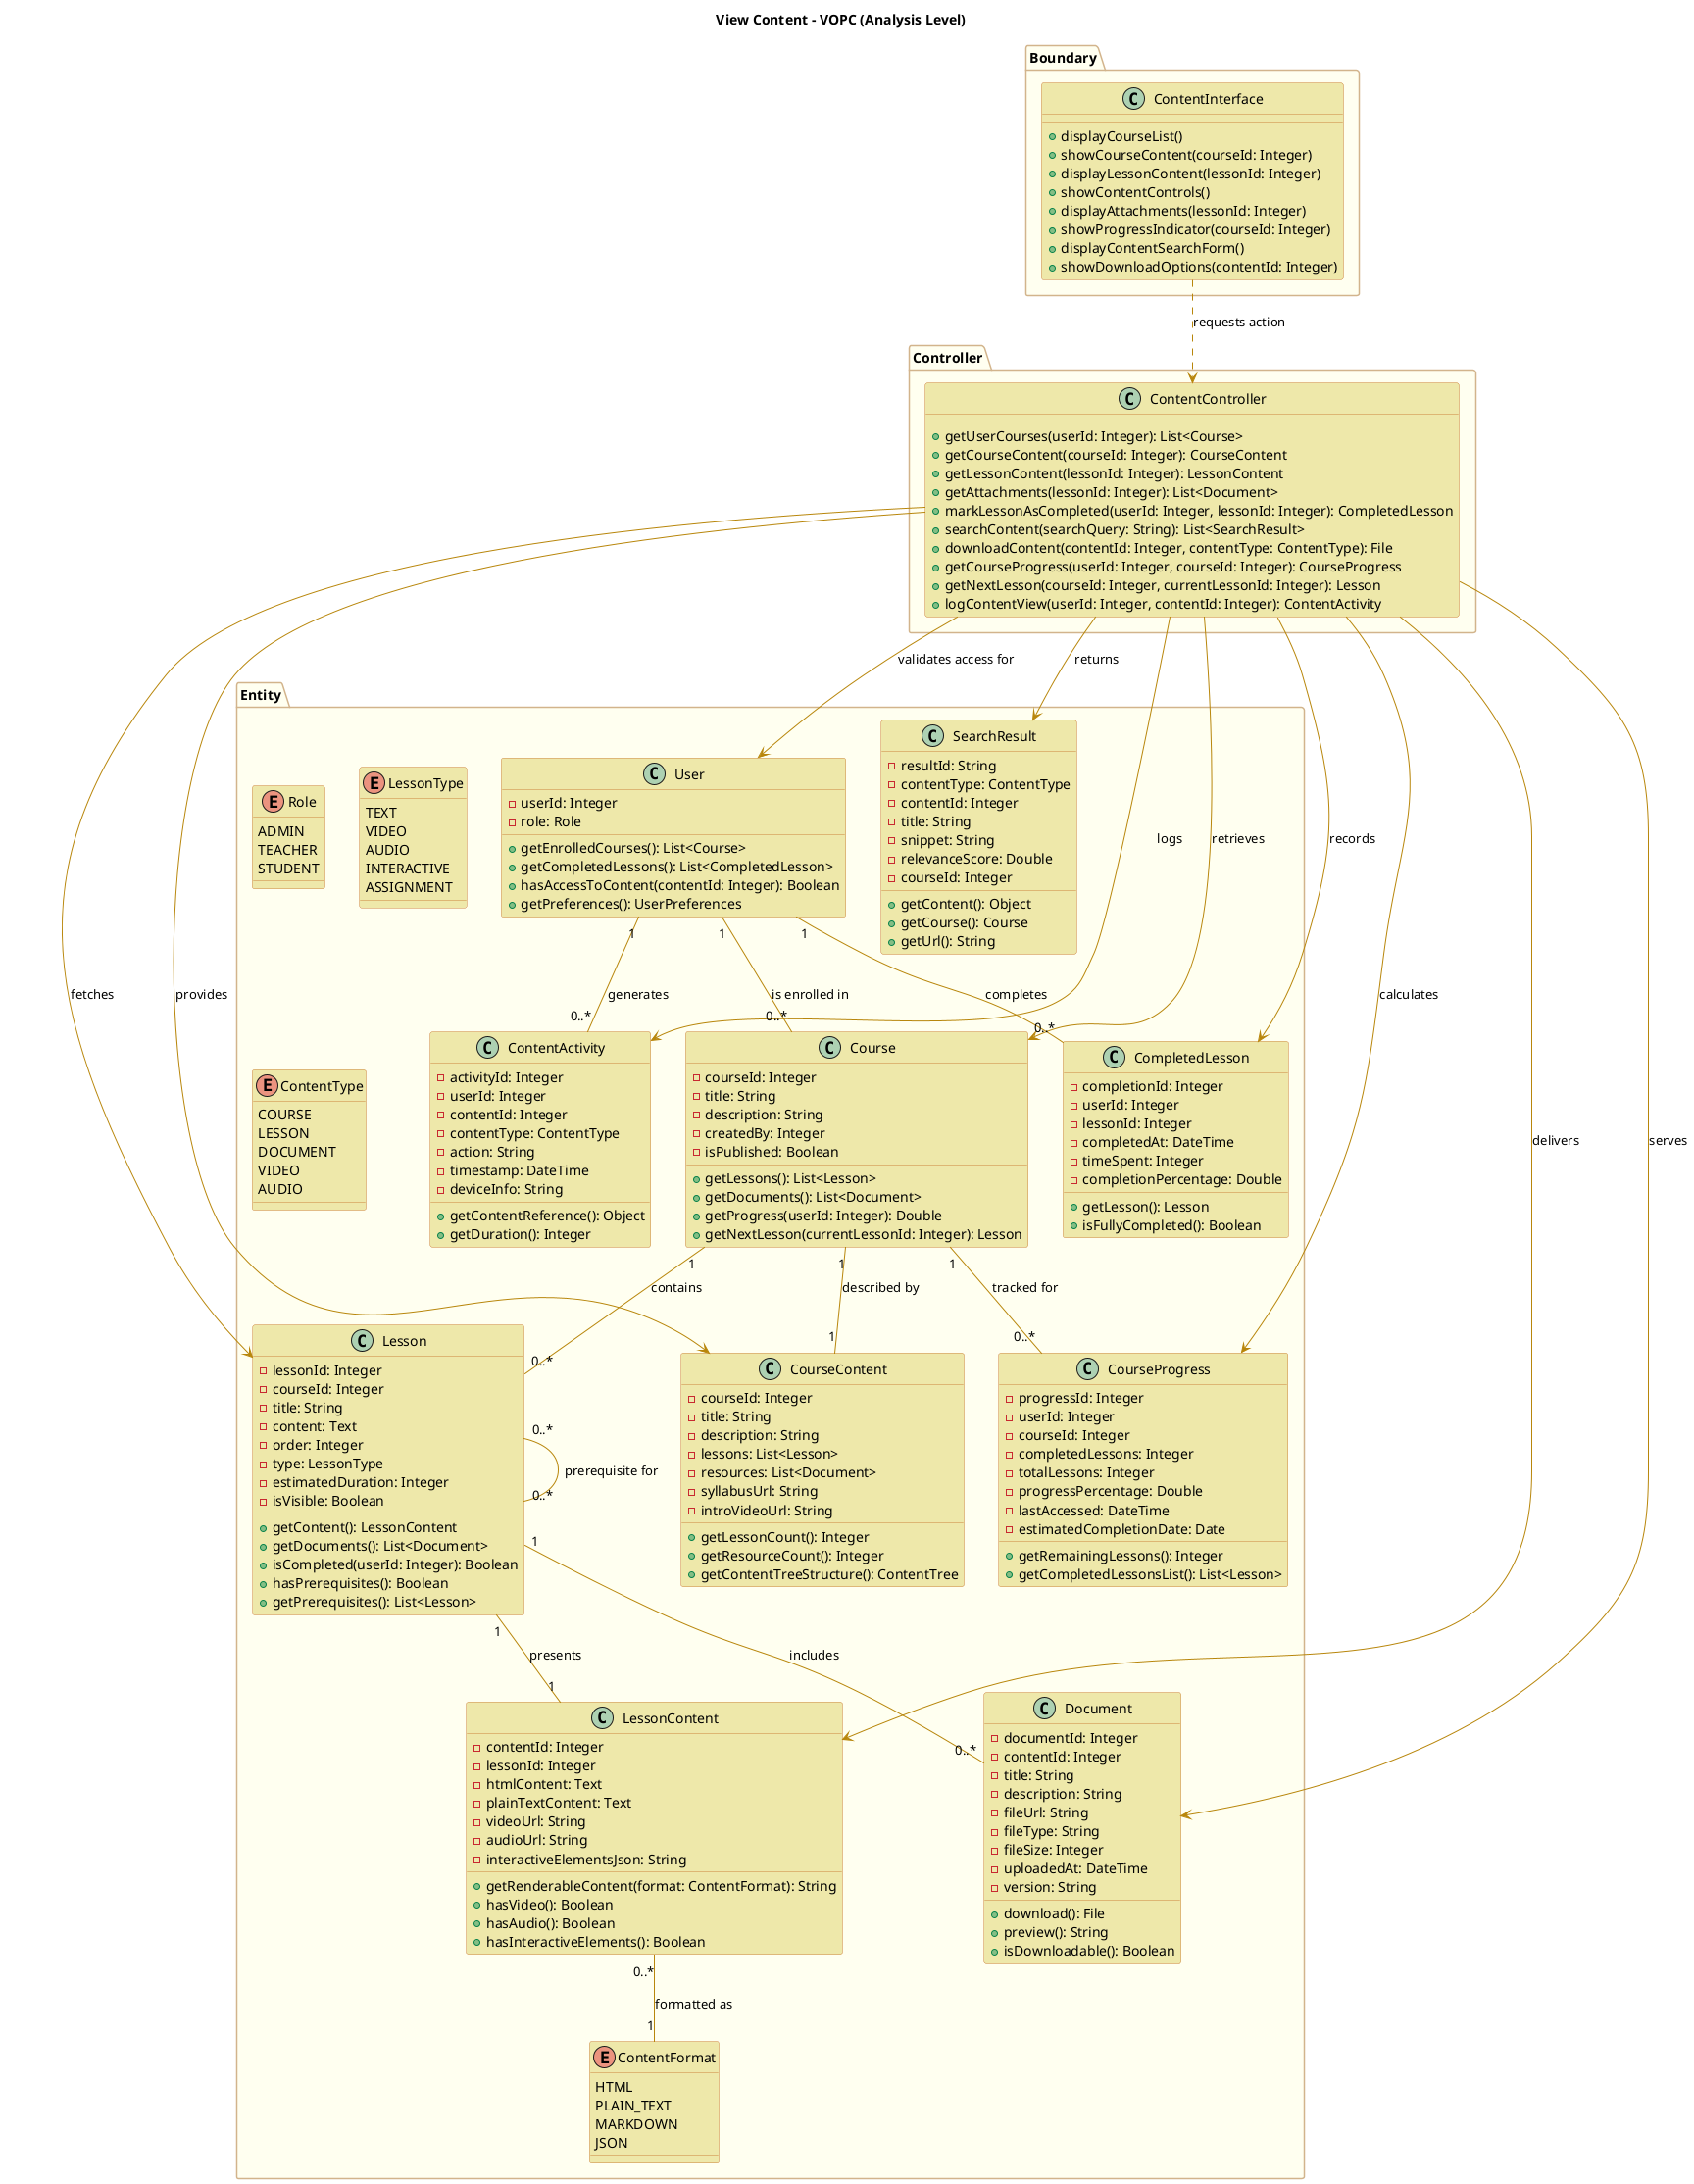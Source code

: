 @startuml
title View Content - VOPC (Analysis Level)

skinparam class {
  BackgroundColor PaleGoldenRod
  ArrowColor DarkGoldenRod
  BorderColor Peru
}

skinparam package {
  BackgroundColor Ivory
  BorderColor Tan
}

package "Boundary" {
  class "ContentInterface" as CI {
    + displayCourseList()
    + showCourseContent(courseId: Integer)
    + displayLessonContent(lessonId: Integer)
    + showContentControls()
    + displayAttachments(lessonId: Integer)
    + showProgressIndicator(courseId: Integer)
    + displayContentSearchForm()
    + showDownloadOptions(contentId: Integer)
  }
}

package "Controller" {
  class "ContentController" as CC {
    + getUserCourses(userId: Integer): List<Course>
    + getCourseContent(courseId: Integer): CourseContent
    + getLessonContent(lessonId: Integer): LessonContent
    + getAttachments(lessonId: Integer): List<Document>
    + markLessonAsCompleted(userId: Integer, lessonId: Integer): CompletedLesson
    + searchContent(searchQuery: String): List<SearchResult>
    + downloadContent(contentId: Integer, contentType: ContentType): File
    + getCourseProgress(userId: Integer, courseId: Integer): CourseProgress
    + getNextLesson(courseId: Integer, currentLessonId: Integer): Lesson
    + logContentView(userId: Integer, contentId: Integer): ContentActivity
  }
}

package "Entity" {
  class "User" as U {
    - userId: Integer
    - role: Role
    + getEnrolledCourses(): List<Course>
    + getCompletedLessons(): List<CompletedLesson>
    + hasAccessToContent(contentId: Integer): Boolean
    + getPreferences(): UserPreferences
  }
  
  class "Course" as C {
    - courseId: Integer
    - title: String
    - description: String
    - createdBy: Integer
    - isPublished: Boolean
    + getLessons(): List<Lesson>
    + getDocuments(): List<Document>
    + getProgress(userId: Integer): Double
    + getNextLesson(currentLessonId: Integer): Lesson
  }
  
  class "CourseContent" as CC2 {
    - courseId: Integer
    - title: String
    - description: String
    - lessons: List<Lesson>
    - resources: List<Document>
    - syllabusUrl: String
    - introVideoUrl: String
    + getLessonCount(): Integer
    + getResourceCount(): Integer
    + getContentTreeStructure(): ContentTree
  }
  
  class "Lesson" as L {
    - lessonId: Integer
    - courseId: Integer
    - title: String
    - content: Text
    - order: Integer
    - type: LessonType
    - estimatedDuration: Integer
    - isVisible: Boolean
    + getContent(): LessonContent
    + getDocuments(): List<Document>
    + isCompleted(userId: Integer): Boolean
    + hasPrerequisites(): Boolean
    + getPrerequisites(): List<Lesson>
  }
  
  class "LessonContent" as LC {
    - contentId: Integer
    - lessonId: Integer
    - htmlContent: Text
    - plainTextContent: Text
    - videoUrl: String
    - audioUrl: String
    - interactiveElementsJson: String
    + getRenderableContent(format: ContentFormat): String
    + hasVideo(): Boolean
    + hasAudio(): Boolean
    + hasInteractiveElements(): Boolean
  }
  
  class "Document" as D {
    - documentId: Integer
    - contentId: Integer
    - title: String
    - description: String
    - fileUrl: String
    - fileType: String
    - fileSize: Integer
    - uploadedAt: DateTime
    - version: String
    + download(): File
    + preview(): String
    + isDownloadable(): Boolean
  }
  
  class "CompletedLesson" as CL {
    - completionId: Integer
    - userId: Integer
    - lessonId: Integer
    - completedAt: DateTime
    - timeSpent: Integer
    - completionPercentage: Double
    + getLesson(): Lesson
    + isFullyCompleted(): Boolean
  }
  
  class "CourseProgress" as CP {
    - progressId: Integer
    - userId: Integer
    - courseId: Integer
    - completedLessons: Integer
    - totalLessons: Integer
    - progressPercentage: Double
    - lastAccessed: DateTime
    - estimatedCompletionDate: Date
    + getRemainingLessons(): Integer
    + getCompletedLessonsList(): List<Lesson>
  }
  
  class "SearchResult" as SR {
    - resultId: String
    - contentType: ContentType
    - contentId: Integer
    - title: String
    - snippet: String
    - relevanceScore: Double
    - courseId: Integer
    + getContent(): Object
    + getCourse(): Course
    + getUrl(): String
  }
  
  class "ContentActivity" as CA {
    - activityId: Integer
    - userId: Integer
    - contentId: Integer
    - contentType: ContentType
    - action: String
    - timestamp: DateTime
    - deviceInfo: String
    + getContentReference(): Object
    + getDuration(): Integer
  }
  
  enum "Role" as R {
    ADMIN
    TEACHER
    STUDENT
  }
  
  enum "LessonType" as LT {
    TEXT
    VIDEO
    AUDIO
    INTERACTIVE
    ASSIGNMENT
  }
  
  enum "ContentType" as CT {
    COURSE
    LESSON
    DOCUMENT
    VIDEO
    AUDIO
  }
  
  enum "ContentFormat" as CF {
    HTML
    PLAIN_TEXT
    MARKDOWN
    JSON
  }
}

' Relationships
CI ..> CC : requests action
CC --> U : validates access for
CC --> C : retrieves
CC --> CC2 : provides
CC --> L : fetches
CC --> LC : delivers
CC --> D : serves
CC --> CL : records
CC --> CP : calculates
CC --> SR : returns
CC --> CA : logs
U "1" -- "0..*" C : is enrolled in
U "1" -- "0..*" CL : completes
U "1" -- "0..*" CA : generates
C "1" -- "1" CC2 : described by
C "1" -- "0..*" L : contains
C "1" -- "0..*" CP : tracked for
L "1" -- "1" LC : presents
L "1" -- "0..*" D : includes
LC "0..*" -- "1" CF : formatted as
L "0..*" -- "0..*" L : prerequisite for

@enduml 